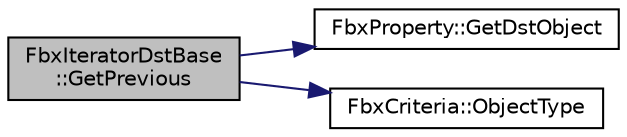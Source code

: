 digraph "FbxIteratorDstBase::GetPrevious"
{
  edge [fontname="Helvetica",fontsize="10",labelfontname="Helvetica",labelfontsize="10"];
  node [fontname="Helvetica",fontsize="10",shape=record];
  rankdir="LR";
  Node15 [label="FbxIteratorDstBase\l::GetPrevious",height=0.2,width=0.4,color="black", fillcolor="grey75", style="filled", fontcolor="black"];
  Node15 -> Node16 [color="midnightblue",fontsize="10",style="solid"];
  Node16 [label="FbxProperty::GetDstObject",height=0.2,width=0.4,color="black", fillcolor="white", style="filled",URL="$class_fbx_property.html#ace9e846d1442c106958d34a1364533e4"];
  Node15 -> Node17 [color="midnightblue",fontsize="10",style="solid"];
  Node17 [label="FbxCriteria::ObjectType",height=0.2,width=0.4,color="black", fillcolor="white", style="filled",URL="$class_fbx_criteria.html#a760d66022a8febcd3fd0c5fbbb534023"];
}
